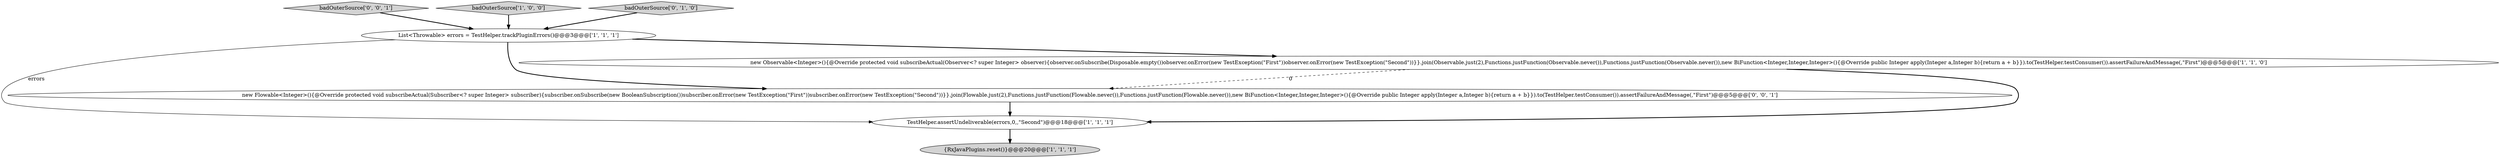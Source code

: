 digraph {
0 [style = filled, label = "TestHelper.assertUndeliverable(errors,0,,\"Second\")@@@18@@@['1', '1', '1']", fillcolor = white, shape = ellipse image = "AAA0AAABBB1BBB"];
3 [style = filled, label = "{RxJavaPlugins.reset()}@@@20@@@['1', '1', '1']", fillcolor = lightgray, shape = ellipse image = "AAA0AAABBB1BBB"];
7 [style = filled, label = "new Flowable<Integer>(){@Override protected void subscribeActual(Subscriber<? super Integer> subscriber){subscriber.onSubscribe(new BooleanSubscription())subscriber.onError(new TestException(\"First\"))subscriber.onError(new TestException(\"Second\"))}}.join(Flowable.just(2),Functions.justFunction(Flowable.never()),Functions.justFunction(Flowable.never()),new BiFunction<Integer,Integer,Integer>(){@Override public Integer apply(Integer a,Integer b){return a + b}}).to(TestHelper.testConsumer()).assertFailureAndMessage(,\"First\")@@@5@@@['0', '0', '1']", fillcolor = white, shape = ellipse image = "AAA0AAABBB3BBB"];
2 [style = filled, label = "new Observable<Integer>(){@Override protected void subscribeActual(Observer<? super Integer> observer){observer.onSubscribe(Disposable.empty())observer.onError(new TestException(\"First\"))observer.onError(new TestException(\"Second\"))}}.join(Observable.just(2),Functions.justFunction(Observable.never()),Functions.justFunction(Observable.never()),new BiFunction<Integer,Integer,Integer>(){@Override public Integer apply(Integer a,Integer b){return a + b}}).to(TestHelper.testConsumer()).assertFailureAndMessage(,\"First\")@@@5@@@['1', '1', '0']", fillcolor = white, shape = ellipse image = "AAA0AAABBB1BBB"];
6 [style = filled, label = "badOuterSource['0', '0', '1']", fillcolor = lightgray, shape = diamond image = "AAA0AAABBB3BBB"];
1 [style = filled, label = "List<Throwable> errors = TestHelper.trackPluginErrors()@@@3@@@['1', '1', '1']", fillcolor = white, shape = ellipse image = "AAA0AAABBB1BBB"];
4 [style = filled, label = "badOuterSource['1', '0', '0']", fillcolor = lightgray, shape = diamond image = "AAA0AAABBB1BBB"];
5 [style = filled, label = "badOuterSource['0', '1', '0']", fillcolor = lightgray, shape = diamond image = "AAA0AAABBB2BBB"];
2->7 [style = dashed, label="0"];
2->0 [style = bold, label=""];
1->0 [style = solid, label="errors"];
1->7 [style = bold, label=""];
0->3 [style = bold, label=""];
6->1 [style = bold, label=""];
7->0 [style = bold, label=""];
1->2 [style = bold, label=""];
4->1 [style = bold, label=""];
5->1 [style = bold, label=""];
}
